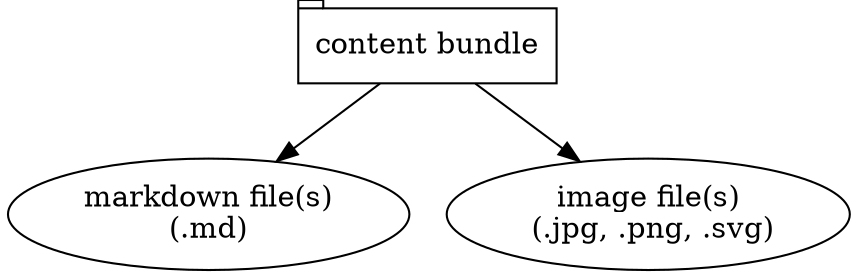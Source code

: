 digraph g {
  "content bundle" [shape=tab]
  "content bundle" -> "markdown file(s)\n(.md)"
  "content bundle" -> "image file(s)\n (.jpg, .png, .svg)"
}
